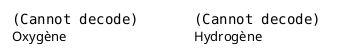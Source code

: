 @startuml

<style>
note {
    linecolor transparent
    backgroundcolor white
}
</style>

note as O
    <img:/home/fitzwilliam/Documents/bachelor/images/physique/O.png>
    Oxygène
end note

note as H
    <img:/home/fitzwilliam/Documents/bachelor/images/physique/H.png>
    Hydrogène
end note

O -[hidden]r-> H

@enduml